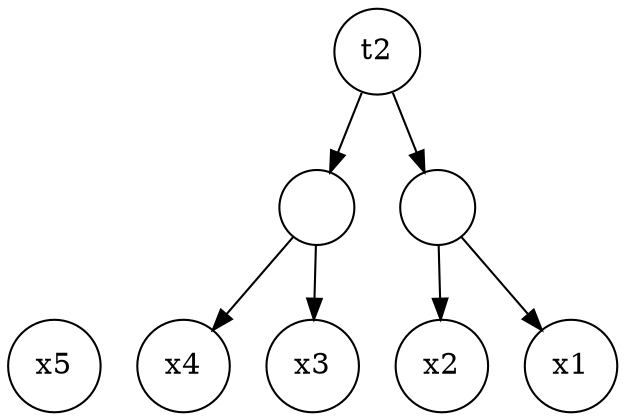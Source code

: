 digraph G{
	margin="0"
	node[shape=circle]
    t0[label="x5"];
	tt2[label="t2"];
	tt2dot1[label=""];
	tt2dot1x3[label="x4"];
	tt2dot1x4[label="x3"];
	{rank=same tt2dot1x3->tt2dot1x4[style=invis]}
	tt2dot1->tt2dot1x3;
	tt2dot1->tt2dot1x4;
	tt2dot2[label=""];
	tt2dot2x5[label="x2"];
	tt2dot2x6[label="x1"];
	{rank=same tt2dot2x5->tt2dot2x6[style=invis]}
	tt2dot2->tt2dot2x5;
	tt2dot2->tt2dot2x6;
	{rank=same tt2dot1->tt2dot2[style=invis]}
	tt2->tt2dot1;
	tt2->tt2dot2;
	{rank=same t0 tt2dot1x3}
}
